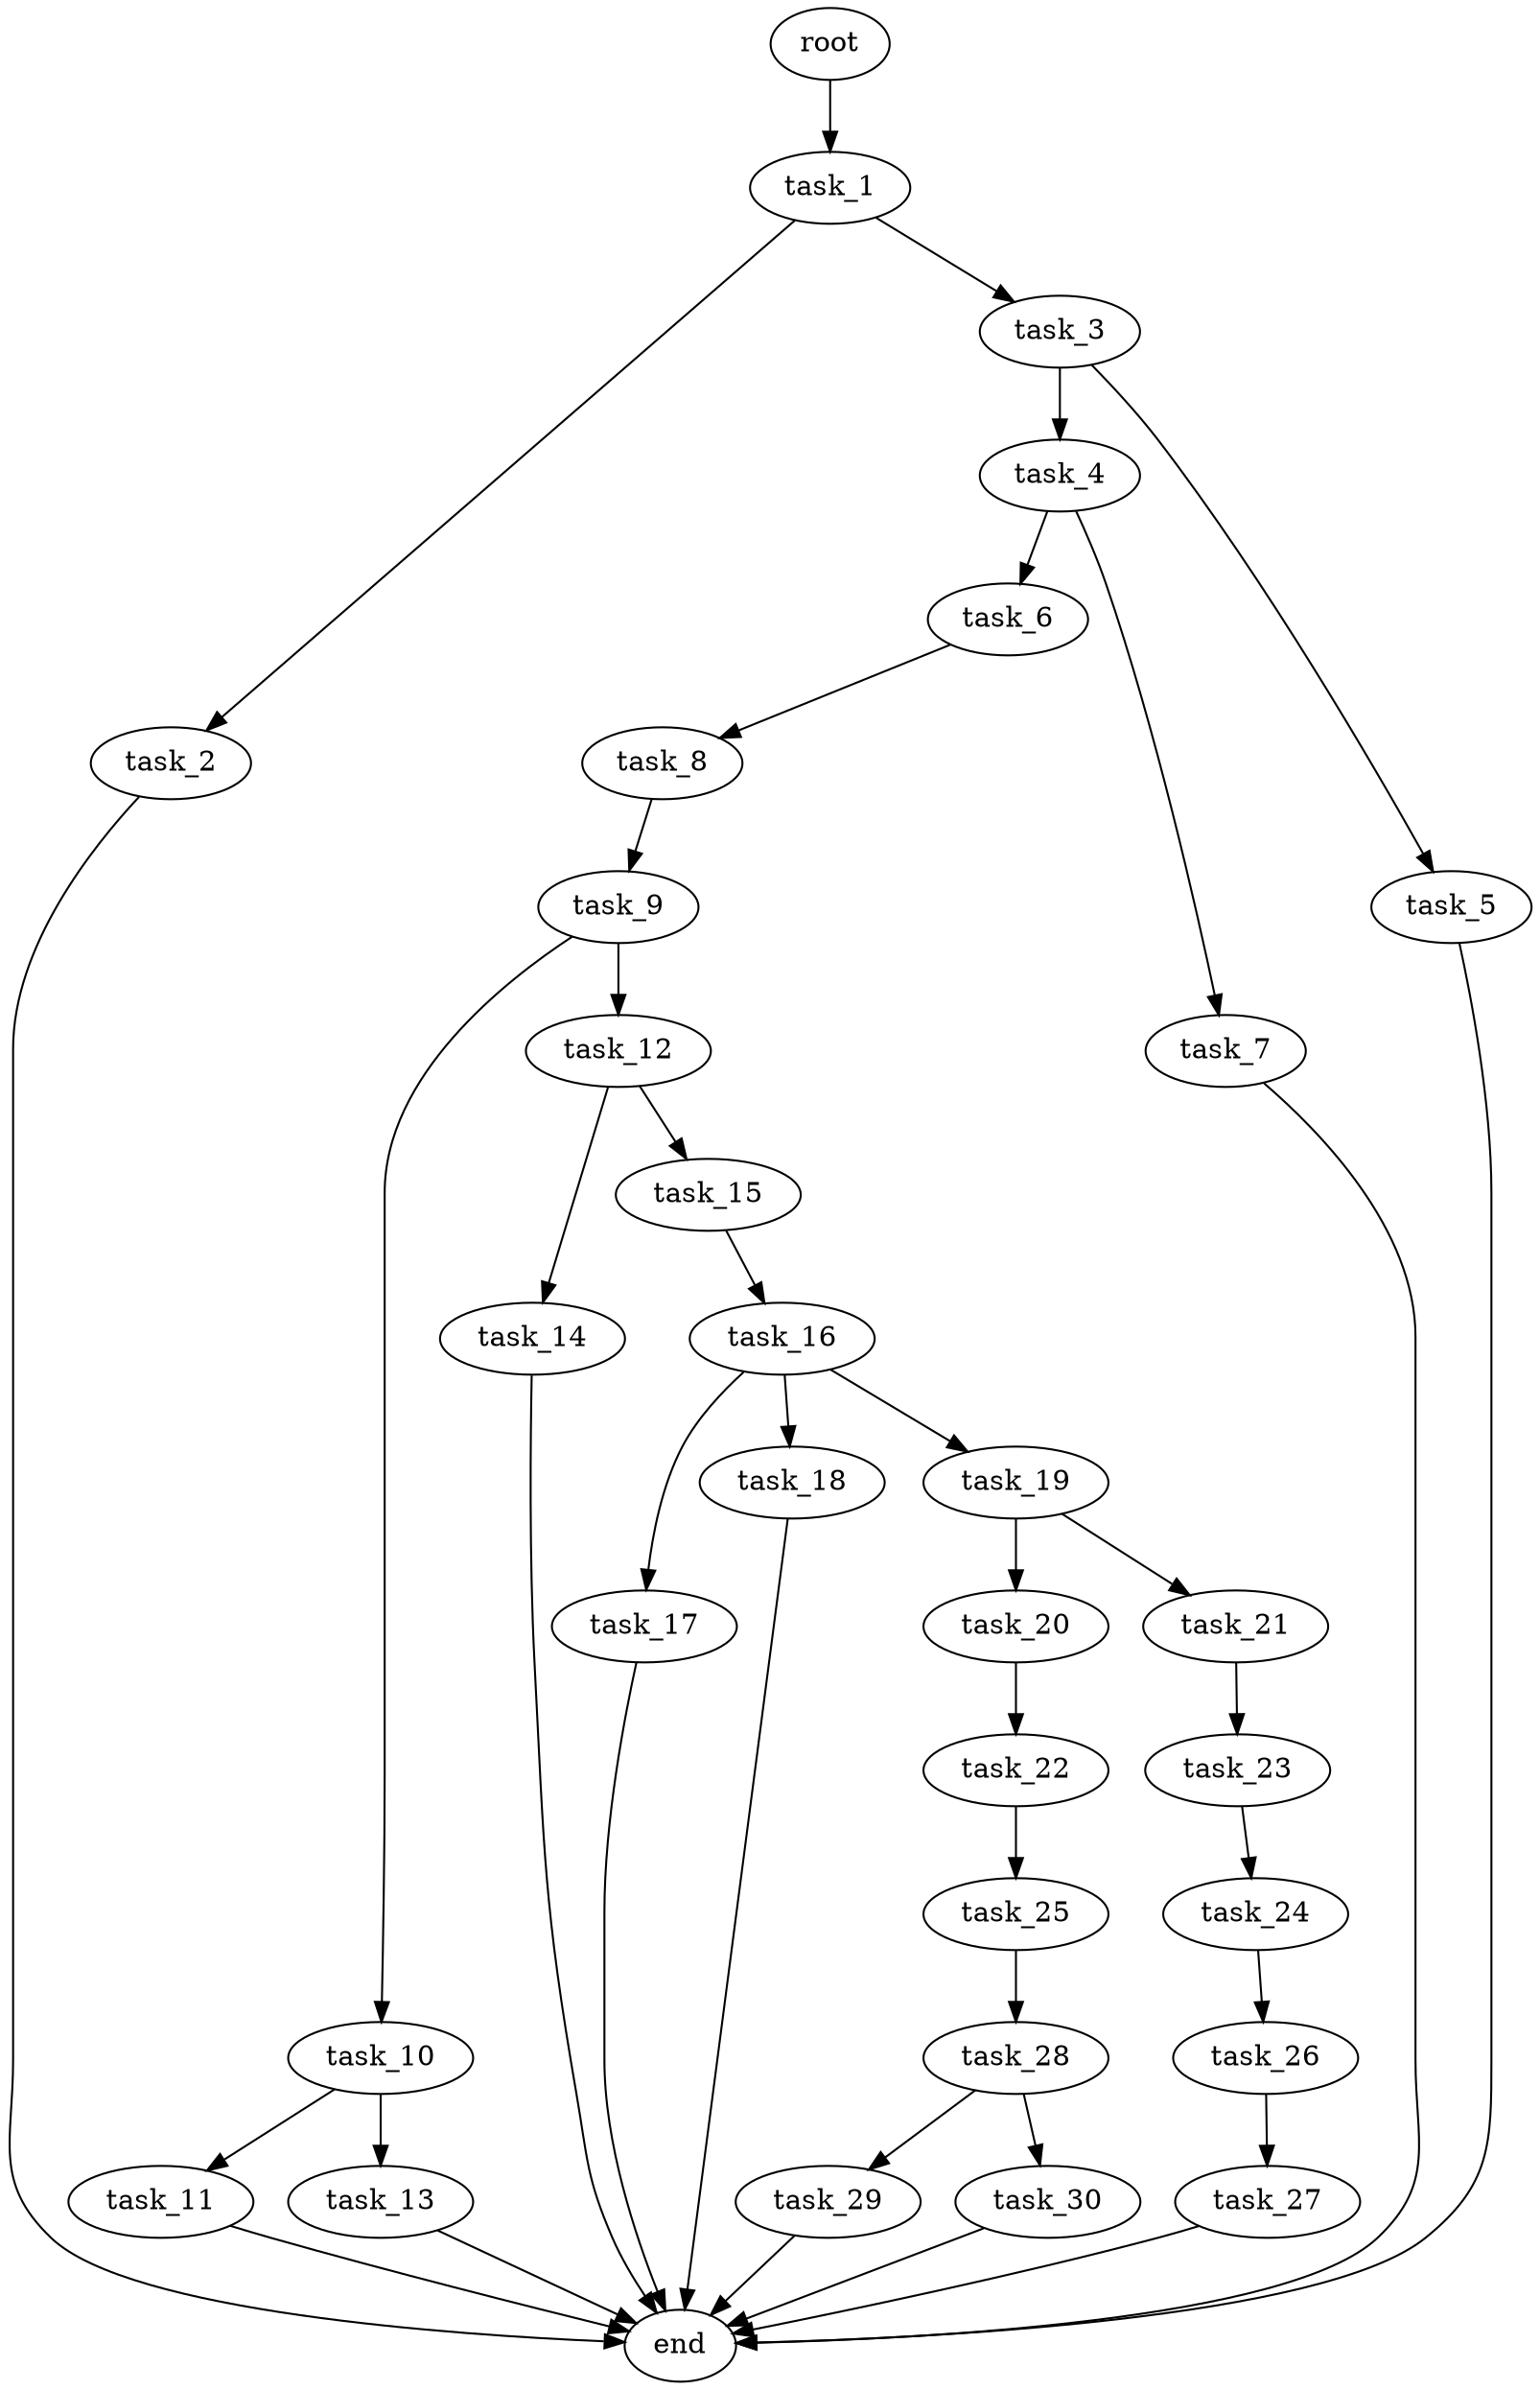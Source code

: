 digraph G {
  root [size="0.000000e+00"];
  task_1 [size="2.420139e+10"];
  task_2 [size="1.436625e+10"];
  task_3 [size="4.292960e+10"];
  task_4 [size="6.148481e+10"];
  task_5 [size="2.406402e+10"];
  task_6 [size="4.166259e+10"];
  task_7 [size="6.644049e+10"];
  task_8 [size="8.570539e+09"];
  task_9 [size="9.746570e+10"];
  task_10 [size="6.777255e+09"];
  task_11 [size="5.261068e+10"];
  task_12 [size="5.073770e+10"];
  task_13 [size="9.883327e+10"];
  task_14 [size="5.541965e+10"];
  task_15 [size="3.905147e+10"];
  task_16 [size="4.701881e+10"];
  task_17 [size="6.357072e+10"];
  task_18 [size="9.810413e+10"];
  task_19 [size="2.537249e+10"];
  task_20 [size="1.634061e+09"];
  task_21 [size="7.885412e+10"];
  task_22 [size="3.448680e+10"];
  task_23 [size="7.329677e+10"];
  task_24 [size="6.282941e+10"];
  task_25 [size="7.715242e+10"];
  task_26 [size="7.352135e+10"];
  task_27 [size="3.325854e+10"];
  task_28 [size="4.443125e+09"];
  task_29 [size="5.460591e+10"];
  task_30 [size="8.135275e+10"];
  end [size="0.000000e+00"];

  root -> task_1 [size="1.000000e-12"];
  task_1 -> task_2 [size="1.436625e+08"];
  task_1 -> task_3 [size="4.292960e+08"];
  task_2 -> end [size="1.000000e-12"];
  task_3 -> task_4 [size="6.148481e+08"];
  task_3 -> task_5 [size="2.406402e+08"];
  task_4 -> task_6 [size="4.166259e+08"];
  task_4 -> task_7 [size="6.644049e+08"];
  task_5 -> end [size="1.000000e-12"];
  task_6 -> task_8 [size="8.570539e+07"];
  task_7 -> end [size="1.000000e-12"];
  task_8 -> task_9 [size="9.746570e+08"];
  task_9 -> task_10 [size="6.777255e+07"];
  task_9 -> task_12 [size="5.073770e+08"];
  task_10 -> task_11 [size="5.261068e+08"];
  task_10 -> task_13 [size="9.883327e+08"];
  task_11 -> end [size="1.000000e-12"];
  task_12 -> task_14 [size="5.541965e+08"];
  task_12 -> task_15 [size="3.905147e+08"];
  task_13 -> end [size="1.000000e-12"];
  task_14 -> end [size="1.000000e-12"];
  task_15 -> task_16 [size="4.701881e+08"];
  task_16 -> task_17 [size="6.357072e+08"];
  task_16 -> task_18 [size="9.810413e+08"];
  task_16 -> task_19 [size="2.537249e+08"];
  task_17 -> end [size="1.000000e-12"];
  task_18 -> end [size="1.000000e-12"];
  task_19 -> task_20 [size="1.634061e+07"];
  task_19 -> task_21 [size="7.885412e+08"];
  task_20 -> task_22 [size="3.448680e+08"];
  task_21 -> task_23 [size="7.329677e+08"];
  task_22 -> task_25 [size="7.715242e+08"];
  task_23 -> task_24 [size="6.282941e+08"];
  task_24 -> task_26 [size="7.352135e+08"];
  task_25 -> task_28 [size="4.443125e+07"];
  task_26 -> task_27 [size="3.325854e+08"];
  task_27 -> end [size="1.000000e-12"];
  task_28 -> task_29 [size="5.460591e+08"];
  task_28 -> task_30 [size="8.135275e+08"];
  task_29 -> end [size="1.000000e-12"];
  task_30 -> end [size="1.000000e-12"];
}
